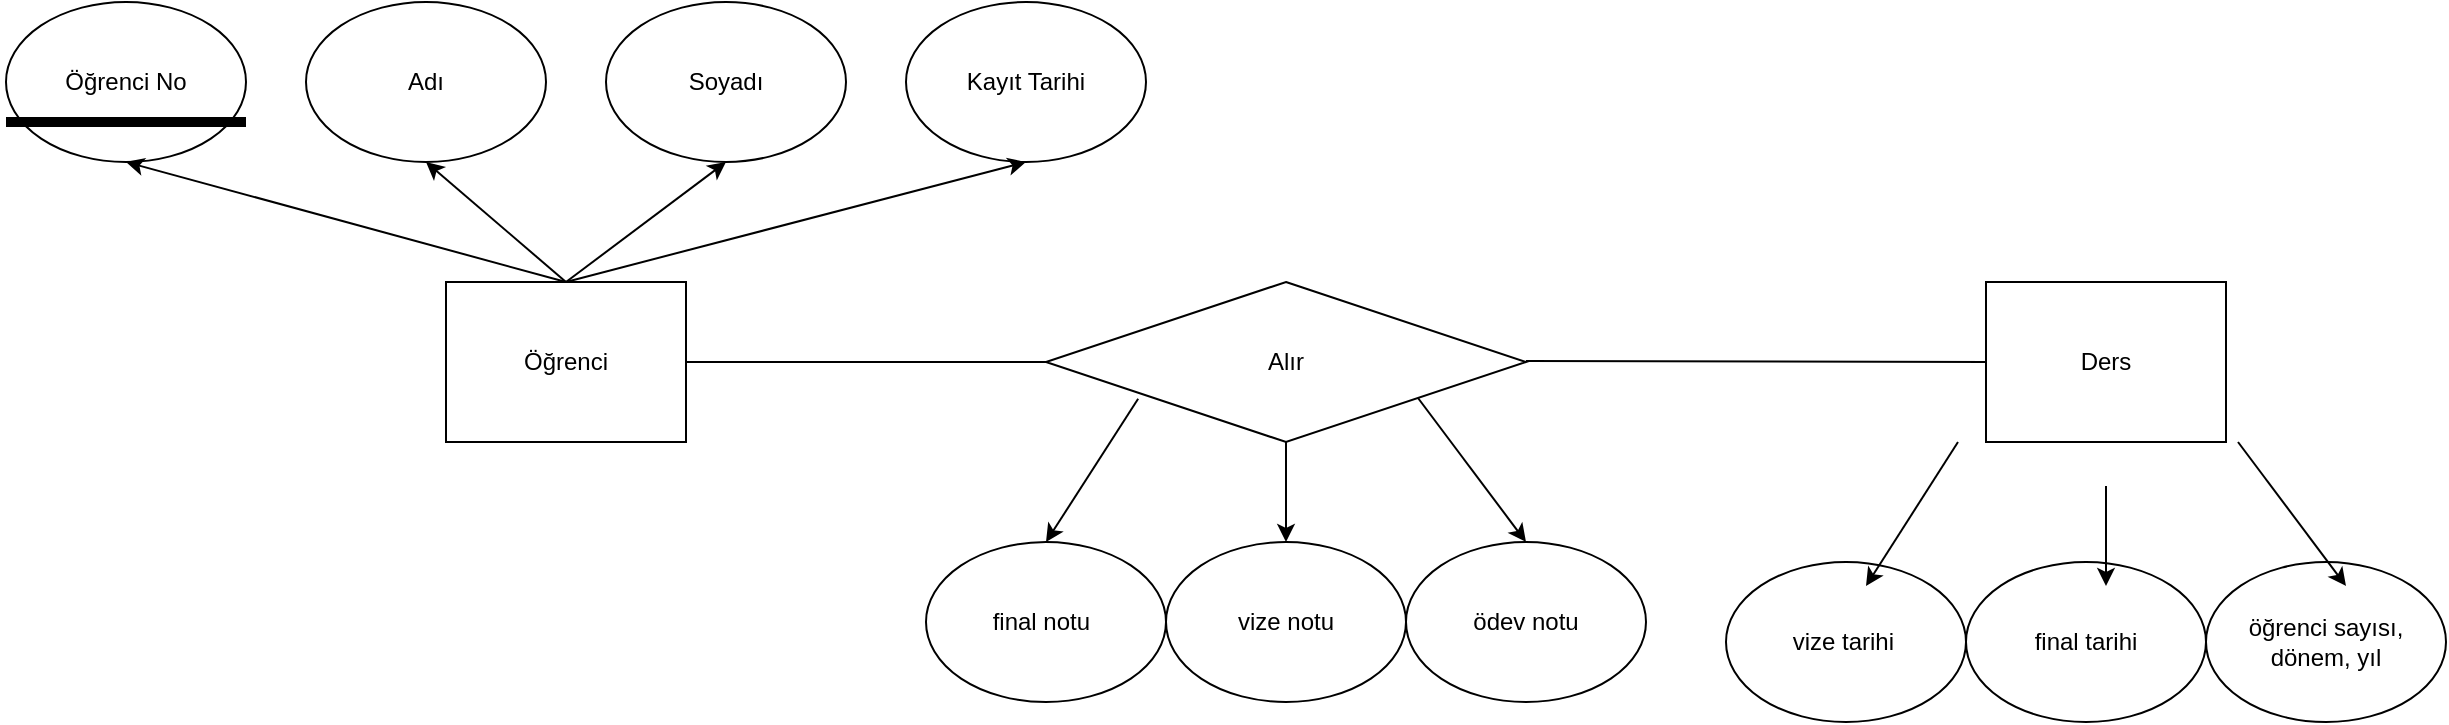 <mxfile version="24.5.3" type="github">
  <diagram name="Page-1" id="5RWQs3kXL790tDM_O4KD">
    <mxGraphModel dx="-16498696" dy="-24242" grid="1" gridSize="10" guides="1" tooltips="1" connect="1" arrows="1" fold="1" page="1" pageScale="1" pageWidth="5000" pageHeight="5000" math="0" shadow="0">
      <root>
        <mxCell id="0" />
        <mxCell id="1" parent="0" />
        <mxCell id="q8dBn_YlhrmXgaq97wFI-1" value="Öğrenci" style="rounded=0;whiteSpace=wrap;html=1;" vertex="1" parent="1">
          <mxGeometry x="16500870" y="26180" width="120" height="80" as="geometry" />
        </mxCell>
        <mxCell id="q8dBn_YlhrmXgaq97wFI-2" value="Öğrenci No" style="ellipse;whiteSpace=wrap;html=1;" vertex="1" parent="1">
          <mxGeometry x="16500650" y="26040" width="120" height="80" as="geometry" />
        </mxCell>
        <mxCell id="q8dBn_YlhrmXgaq97wFI-3" value="Adı" style="ellipse;whiteSpace=wrap;html=1;" vertex="1" parent="1">
          <mxGeometry x="16500800" y="26040" width="120" height="80" as="geometry" />
        </mxCell>
        <mxCell id="q8dBn_YlhrmXgaq97wFI-4" value="Soyadı" style="ellipse;whiteSpace=wrap;html=1;" vertex="1" parent="1">
          <mxGeometry x="16500950" y="26040" width="120" height="80" as="geometry" />
        </mxCell>
        <mxCell id="q8dBn_YlhrmXgaq97wFI-5" value="Kayıt Tarihi" style="ellipse;whiteSpace=wrap;html=1;" vertex="1" parent="1">
          <mxGeometry x="16501100" y="26040" width="120" height="80" as="geometry" />
        </mxCell>
        <mxCell id="q8dBn_YlhrmXgaq97wFI-6" value="" style="endArrow=classic;html=1;rounded=0;entryX=0.5;entryY=1;entryDx=0;entryDy=0;" edge="1" parent="1" target="q8dBn_YlhrmXgaq97wFI-2">
          <mxGeometry width="50" height="50" relative="1" as="geometry">
            <mxPoint x="16500930" y="26180" as="sourcePoint" />
            <mxPoint x="16500980" y="26130" as="targetPoint" />
          </mxGeometry>
        </mxCell>
        <mxCell id="q8dBn_YlhrmXgaq97wFI-7" value="" style="endArrow=classic;html=1;rounded=0;entryX=0.5;entryY=1;entryDx=0;entryDy=0;" edge="1" parent="1" target="q8dBn_YlhrmXgaq97wFI-3">
          <mxGeometry width="50" height="50" relative="1" as="geometry">
            <mxPoint x="16500930" y="26180" as="sourcePoint" />
            <mxPoint x="16500980" y="26130" as="targetPoint" />
          </mxGeometry>
        </mxCell>
        <mxCell id="q8dBn_YlhrmXgaq97wFI-8" value="" style="endArrow=classic;html=1;rounded=0;entryX=0.5;entryY=1;entryDx=0;entryDy=0;" edge="1" parent="1" target="q8dBn_YlhrmXgaq97wFI-4">
          <mxGeometry width="50" height="50" relative="1" as="geometry">
            <mxPoint x="16500930" y="26180" as="sourcePoint" />
            <mxPoint x="16500980" y="26130" as="targetPoint" />
          </mxGeometry>
        </mxCell>
        <mxCell id="q8dBn_YlhrmXgaq97wFI-9" value="" style="endArrow=classic;html=1;rounded=0;entryX=0.5;entryY=1;entryDx=0;entryDy=0;" edge="1" parent="1" target="q8dBn_YlhrmXgaq97wFI-5">
          <mxGeometry width="50" height="50" relative="1" as="geometry">
            <mxPoint x="16500930" y="26180" as="sourcePoint" />
            <mxPoint x="16500980" y="26130" as="targetPoint" />
          </mxGeometry>
        </mxCell>
        <mxCell id="q8dBn_YlhrmXgaq97wFI-20" value="" style="endArrow=none;html=1;rounded=0;strokeWidth=5;" edge="1" parent="1">
          <mxGeometry width="50" height="50" relative="1" as="geometry">
            <mxPoint x="16500650" y="26100" as="sourcePoint" />
            <mxPoint x="16500770" y="26100" as="targetPoint" />
          </mxGeometry>
        </mxCell>
        <mxCell id="q8dBn_YlhrmXgaq97wFI-32" value="Alır" style="rhombus;whiteSpace=wrap;html=1;" vertex="1" parent="1">
          <mxGeometry x="16501170" y="26180" width="240" height="80" as="geometry" />
        </mxCell>
        <mxCell id="q8dBn_YlhrmXgaq97wFI-33" value="Ders" style="rounded=0;whiteSpace=wrap;html=1;" vertex="1" parent="1">
          <mxGeometry x="16501640" y="26180" width="120" height="80" as="geometry" />
        </mxCell>
        <mxCell id="q8dBn_YlhrmXgaq97wFI-34" value="" style="endArrow=classic;html=1;rounded=0;" edge="1" parent="1">
          <mxGeometry width="50" height="50" relative="1" as="geometry">
            <mxPoint x="16501290" y="26260" as="sourcePoint" />
            <mxPoint x="16501290" y="26310" as="targetPoint" />
            <Array as="points" />
          </mxGeometry>
        </mxCell>
        <mxCell id="q8dBn_YlhrmXgaq97wFI-35" value="vize notu" style="ellipse;whiteSpace=wrap;html=1;" vertex="1" parent="1">
          <mxGeometry x="16501230" y="26310" width="120" height="80" as="geometry" />
        </mxCell>
        <mxCell id="q8dBn_YlhrmXgaq97wFI-36" value="ödev notu" style="ellipse;whiteSpace=wrap;html=1;" vertex="1" parent="1">
          <mxGeometry x="16501350" y="26310" width="120" height="80" as="geometry" />
        </mxCell>
        <mxCell id="q8dBn_YlhrmXgaq97wFI-37" value="final notu&lt;span style=&quot;white-space: pre;&quot;&gt;&#x9;&lt;/span&gt;" style="ellipse;whiteSpace=wrap;html=1;" vertex="1" parent="1">
          <mxGeometry x="16501110" y="26310" width="120" height="80" as="geometry" />
        </mxCell>
        <mxCell id="q8dBn_YlhrmXgaq97wFI-38" value="" style="endArrow=classic;html=1;rounded=0;exitX=0.192;exitY=0.73;exitDx=0;exitDy=0;exitPerimeter=0;entryX=0.5;entryY=0;entryDx=0;entryDy=0;" edge="1" parent="1" source="q8dBn_YlhrmXgaq97wFI-32" target="q8dBn_YlhrmXgaq97wFI-37">
          <mxGeometry width="50" height="50" relative="1" as="geometry">
            <mxPoint x="16501230" y="26170" as="sourcePoint" />
            <mxPoint x="16501280" y="26120" as="targetPoint" />
          </mxGeometry>
        </mxCell>
        <mxCell id="q8dBn_YlhrmXgaq97wFI-39" value="" style="endArrow=classic;html=1;rounded=0;exitX=0.192;exitY=0.73;exitDx=0;exitDy=0;exitPerimeter=0;entryX=0.5;entryY=0;entryDx=0;entryDy=0;" edge="1" parent="1" target="q8dBn_YlhrmXgaq97wFI-36">
          <mxGeometry width="50" height="50" relative="1" as="geometry">
            <mxPoint x="16501356" y="26238" as="sourcePoint" />
            <mxPoint x="16501310" y="26310" as="targetPoint" />
          </mxGeometry>
        </mxCell>
        <mxCell id="q8dBn_YlhrmXgaq97wFI-40" value="final tarihi" style="ellipse;whiteSpace=wrap;html=1;" vertex="1" parent="1">
          <mxGeometry x="16501630" y="26320" width="120" height="80" as="geometry" />
        </mxCell>
        <mxCell id="q8dBn_YlhrmXgaq97wFI-41" value="öğrenci sayısı, dönem, yıl" style="ellipse;whiteSpace=wrap;html=1;" vertex="1" parent="1">
          <mxGeometry x="16501750" y="26320" width="120" height="80" as="geometry" />
        </mxCell>
        <mxCell id="q8dBn_YlhrmXgaq97wFI-42" value="vize tarihi&lt;span style=&quot;white-space: pre;&quot;&gt;&#x9;&lt;/span&gt;" style="ellipse;whiteSpace=wrap;html=1;" vertex="1" parent="1">
          <mxGeometry x="16501510" y="26320" width="120" height="80" as="geometry" />
        </mxCell>
        <mxCell id="q8dBn_YlhrmXgaq97wFI-43" value="" style="endArrow=none;html=1;rounded=0;exitX=1;exitY=0.5;exitDx=0;exitDy=0;entryX=0;entryY=0.5;entryDx=0;entryDy=0;" edge="1" parent="1" source="q8dBn_YlhrmXgaq97wFI-1" target="q8dBn_YlhrmXgaq97wFI-32">
          <mxGeometry width="50" height="50" relative="1" as="geometry">
            <mxPoint x="16501360" y="26170" as="sourcePoint" />
            <mxPoint x="16501410" y="26120" as="targetPoint" />
          </mxGeometry>
        </mxCell>
        <mxCell id="q8dBn_YlhrmXgaq97wFI-44" value="" style="endArrow=none;html=1;rounded=0;exitX=1;exitY=0.5;exitDx=0;exitDy=0;entryX=0;entryY=0.5;entryDx=0;entryDy=0;" edge="1" parent="1" target="q8dBn_YlhrmXgaq97wFI-33">
          <mxGeometry width="50" height="50" relative="1" as="geometry">
            <mxPoint x="16501410" y="26219.55" as="sourcePoint" />
            <mxPoint x="16501590" y="26219.55" as="targetPoint" />
          </mxGeometry>
        </mxCell>
        <mxCell id="q8dBn_YlhrmXgaq97wFI-45" value="" style="endArrow=classic;html=1;rounded=0;" edge="1" parent="1">
          <mxGeometry width="50" height="50" relative="1" as="geometry">
            <mxPoint x="16501700" y="26282" as="sourcePoint" />
            <mxPoint x="16501700" y="26332" as="targetPoint" />
            <Array as="points" />
          </mxGeometry>
        </mxCell>
        <mxCell id="q8dBn_YlhrmXgaq97wFI-46" value="" style="endArrow=classic;html=1;rounded=0;exitX=0.192;exitY=0.73;exitDx=0;exitDy=0;exitPerimeter=0;entryX=0.5;entryY=0;entryDx=0;entryDy=0;" edge="1" parent="1">
          <mxGeometry width="50" height="50" relative="1" as="geometry">
            <mxPoint x="16501626" y="26260" as="sourcePoint" />
            <mxPoint x="16501580" y="26332" as="targetPoint" />
          </mxGeometry>
        </mxCell>
        <mxCell id="q8dBn_YlhrmXgaq97wFI-47" value="" style="endArrow=classic;html=1;rounded=0;exitX=0.192;exitY=0.73;exitDx=0;exitDy=0;exitPerimeter=0;entryX=0.5;entryY=0;entryDx=0;entryDy=0;" edge="1" parent="1">
          <mxGeometry width="50" height="50" relative="1" as="geometry">
            <mxPoint x="16501766" y="26260" as="sourcePoint" />
            <mxPoint x="16501820" y="26332" as="targetPoint" />
          </mxGeometry>
        </mxCell>
      </root>
    </mxGraphModel>
  </diagram>
</mxfile>
